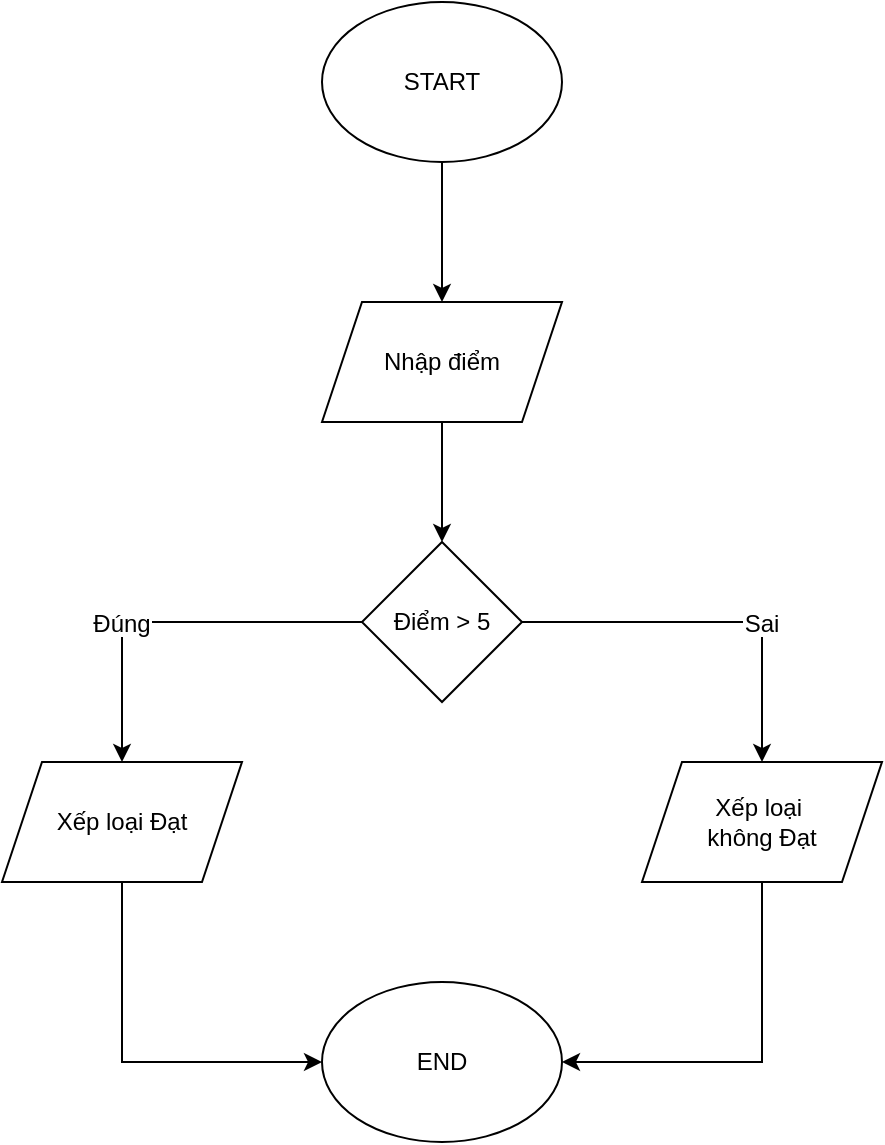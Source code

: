 <mxfile version="24.7.17">
  <diagram name="Page-1" id="Yo6T9ArMBEz426C-3j4C">
    <mxGraphModel dx="1098" dy="988" grid="1" gridSize="10" guides="1" tooltips="1" connect="1" arrows="1" fold="1" page="1" pageScale="1" pageWidth="850" pageHeight="1100" math="0" shadow="0">
      <root>
        <mxCell id="0" />
        <mxCell id="1" parent="0" />
        <mxCell id="y-uRNxsTeeFQcumJNn5d-3" value="" style="edgeStyle=orthogonalEdgeStyle;rounded=0;orthogonalLoop=1;jettySize=auto;html=1;" parent="1" source="y-uRNxsTeeFQcumJNn5d-1" target="y-uRNxsTeeFQcumJNn5d-2" edge="1">
          <mxGeometry relative="1" as="geometry" />
        </mxCell>
        <mxCell id="y-uRNxsTeeFQcumJNn5d-1" value="START" style="ellipse;whiteSpace=wrap;html=1;" parent="1" vertex="1">
          <mxGeometry x="360" y="90" width="120" height="80" as="geometry" />
        </mxCell>
        <mxCell id="y-uRNxsTeeFQcumJNn5d-5" value="" style="edgeStyle=orthogonalEdgeStyle;rounded=0;orthogonalLoop=1;jettySize=auto;html=1;" parent="1" source="y-uRNxsTeeFQcumJNn5d-2" target="y-uRNxsTeeFQcumJNn5d-4" edge="1">
          <mxGeometry relative="1" as="geometry" />
        </mxCell>
        <mxCell id="y-uRNxsTeeFQcumJNn5d-2" value="Nhập điểm" style="shape=parallelogram;perimeter=parallelogramPerimeter;whiteSpace=wrap;html=1;fixedSize=1;" parent="1" vertex="1">
          <mxGeometry x="360" y="240" width="120" height="60" as="geometry" />
        </mxCell>
        <mxCell id="y-uRNxsTeeFQcumJNn5d-12" value="" style="edgeStyle=orthogonalEdgeStyle;rounded=0;orthogonalLoop=1;jettySize=auto;html=1;" parent="1" source="y-uRNxsTeeFQcumJNn5d-4" target="y-uRNxsTeeFQcumJNn5d-11" edge="1">
          <mxGeometry relative="1" as="geometry" />
        </mxCell>
        <mxCell id="y-uRNxsTeeFQcumJNn5d-17" value="" style="edgeStyle=orthogonalEdgeStyle;rounded=0;orthogonalLoop=1;jettySize=auto;html=1;" parent="1" source="y-uRNxsTeeFQcumJNn5d-4" target="y-uRNxsTeeFQcumJNn5d-16" edge="1">
          <mxGeometry relative="1" as="geometry" />
        </mxCell>
        <mxCell id="y-uRNxsTeeFQcumJNn5d-4" value="Điểm &amp;gt; 5" style="rhombus;whiteSpace=wrap;html=1;" parent="1" vertex="1">
          <mxGeometry x="380" y="360" width="80" height="80" as="geometry" />
        </mxCell>
        <mxCell id="y-uRNxsTeeFQcumJNn5d-15" value="" style="edgeStyle=orthogonalEdgeStyle;rounded=0;orthogonalLoop=1;jettySize=auto;html=1;" parent="1" source="y-uRNxsTeeFQcumJNn5d-11" target="y-uRNxsTeeFQcumJNn5d-14" edge="1">
          <mxGeometry relative="1" as="geometry" />
        </mxCell>
        <mxCell id="y-uRNxsTeeFQcumJNn5d-11" value="Đúng" style="shape=waypoint;sketch=0;size=6;pointerEvents=1;points=[];fillColor=default;resizable=0;rotatable=0;perimeter=centerPerimeter;snapToPoint=1;labelBackgroundColor=default;" parent="1" vertex="1">
          <mxGeometry x="250" y="390" width="20" height="20" as="geometry" />
        </mxCell>
        <mxCell id="y-uRNxsTeeFQcumJNn5d-21" style="edgeStyle=orthogonalEdgeStyle;rounded=0;orthogonalLoop=1;jettySize=auto;html=1;entryX=0;entryY=0.5;entryDx=0;entryDy=0;exitX=0.5;exitY=1;exitDx=0;exitDy=0;" parent="1" source="y-uRNxsTeeFQcumJNn5d-14" target="y-uRNxsTeeFQcumJNn5d-20" edge="1">
          <mxGeometry relative="1" as="geometry" />
        </mxCell>
        <mxCell id="y-uRNxsTeeFQcumJNn5d-14" value="Xếp loại Đạt" style="shape=parallelogram;perimeter=parallelogramPerimeter;whiteSpace=wrap;html=1;fixedSize=1;sketch=0;pointerEvents=1;resizable=0;" parent="1" vertex="1">
          <mxGeometry x="200" y="470" width="120" height="60" as="geometry" />
        </mxCell>
        <mxCell id="y-uRNxsTeeFQcumJNn5d-19" value="" style="edgeStyle=orthogonalEdgeStyle;rounded=0;orthogonalLoop=1;jettySize=auto;html=1;" parent="1" source="y-uRNxsTeeFQcumJNn5d-16" target="y-uRNxsTeeFQcumJNn5d-18" edge="1">
          <mxGeometry relative="1" as="geometry" />
        </mxCell>
        <mxCell id="y-uRNxsTeeFQcumJNn5d-16" value="Sai" style="shape=waypoint;sketch=0;size=6;pointerEvents=1;points=[];fillColor=default;resizable=0;rotatable=0;perimeter=centerPerimeter;snapToPoint=1;labelBackgroundColor=default;" parent="1" vertex="1">
          <mxGeometry x="570" y="390" width="20" height="20" as="geometry" />
        </mxCell>
        <mxCell id="y-uRNxsTeeFQcumJNn5d-22" style="edgeStyle=orthogonalEdgeStyle;rounded=0;orthogonalLoop=1;jettySize=auto;html=1;entryX=1;entryY=0.5;entryDx=0;entryDy=0;exitX=0.5;exitY=1;exitDx=0;exitDy=0;" parent="1" source="y-uRNxsTeeFQcumJNn5d-18" target="y-uRNxsTeeFQcumJNn5d-20" edge="1">
          <mxGeometry relative="1" as="geometry" />
        </mxCell>
        <mxCell id="y-uRNxsTeeFQcumJNn5d-18" value="Xếp loại&amp;nbsp;&lt;div&gt;không Đạt&lt;/div&gt;" style="shape=parallelogram;perimeter=parallelogramPerimeter;whiteSpace=wrap;html=1;fixedSize=1;sketch=0;pointerEvents=1;resizable=0;" parent="1" vertex="1">
          <mxGeometry x="520" y="470" width="120" height="60" as="geometry" />
        </mxCell>
        <mxCell id="y-uRNxsTeeFQcumJNn5d-20" value="END" style="ellipse;whiteSpace=wrap;html=1;" parent="1" vertex="1">
          <mxGeometry x="360" y="580" width="120" height="80" as="geometry" />
        </mxCell>
      </root>
    </mxGraphModel>
  </diagram>
</mxfile>
